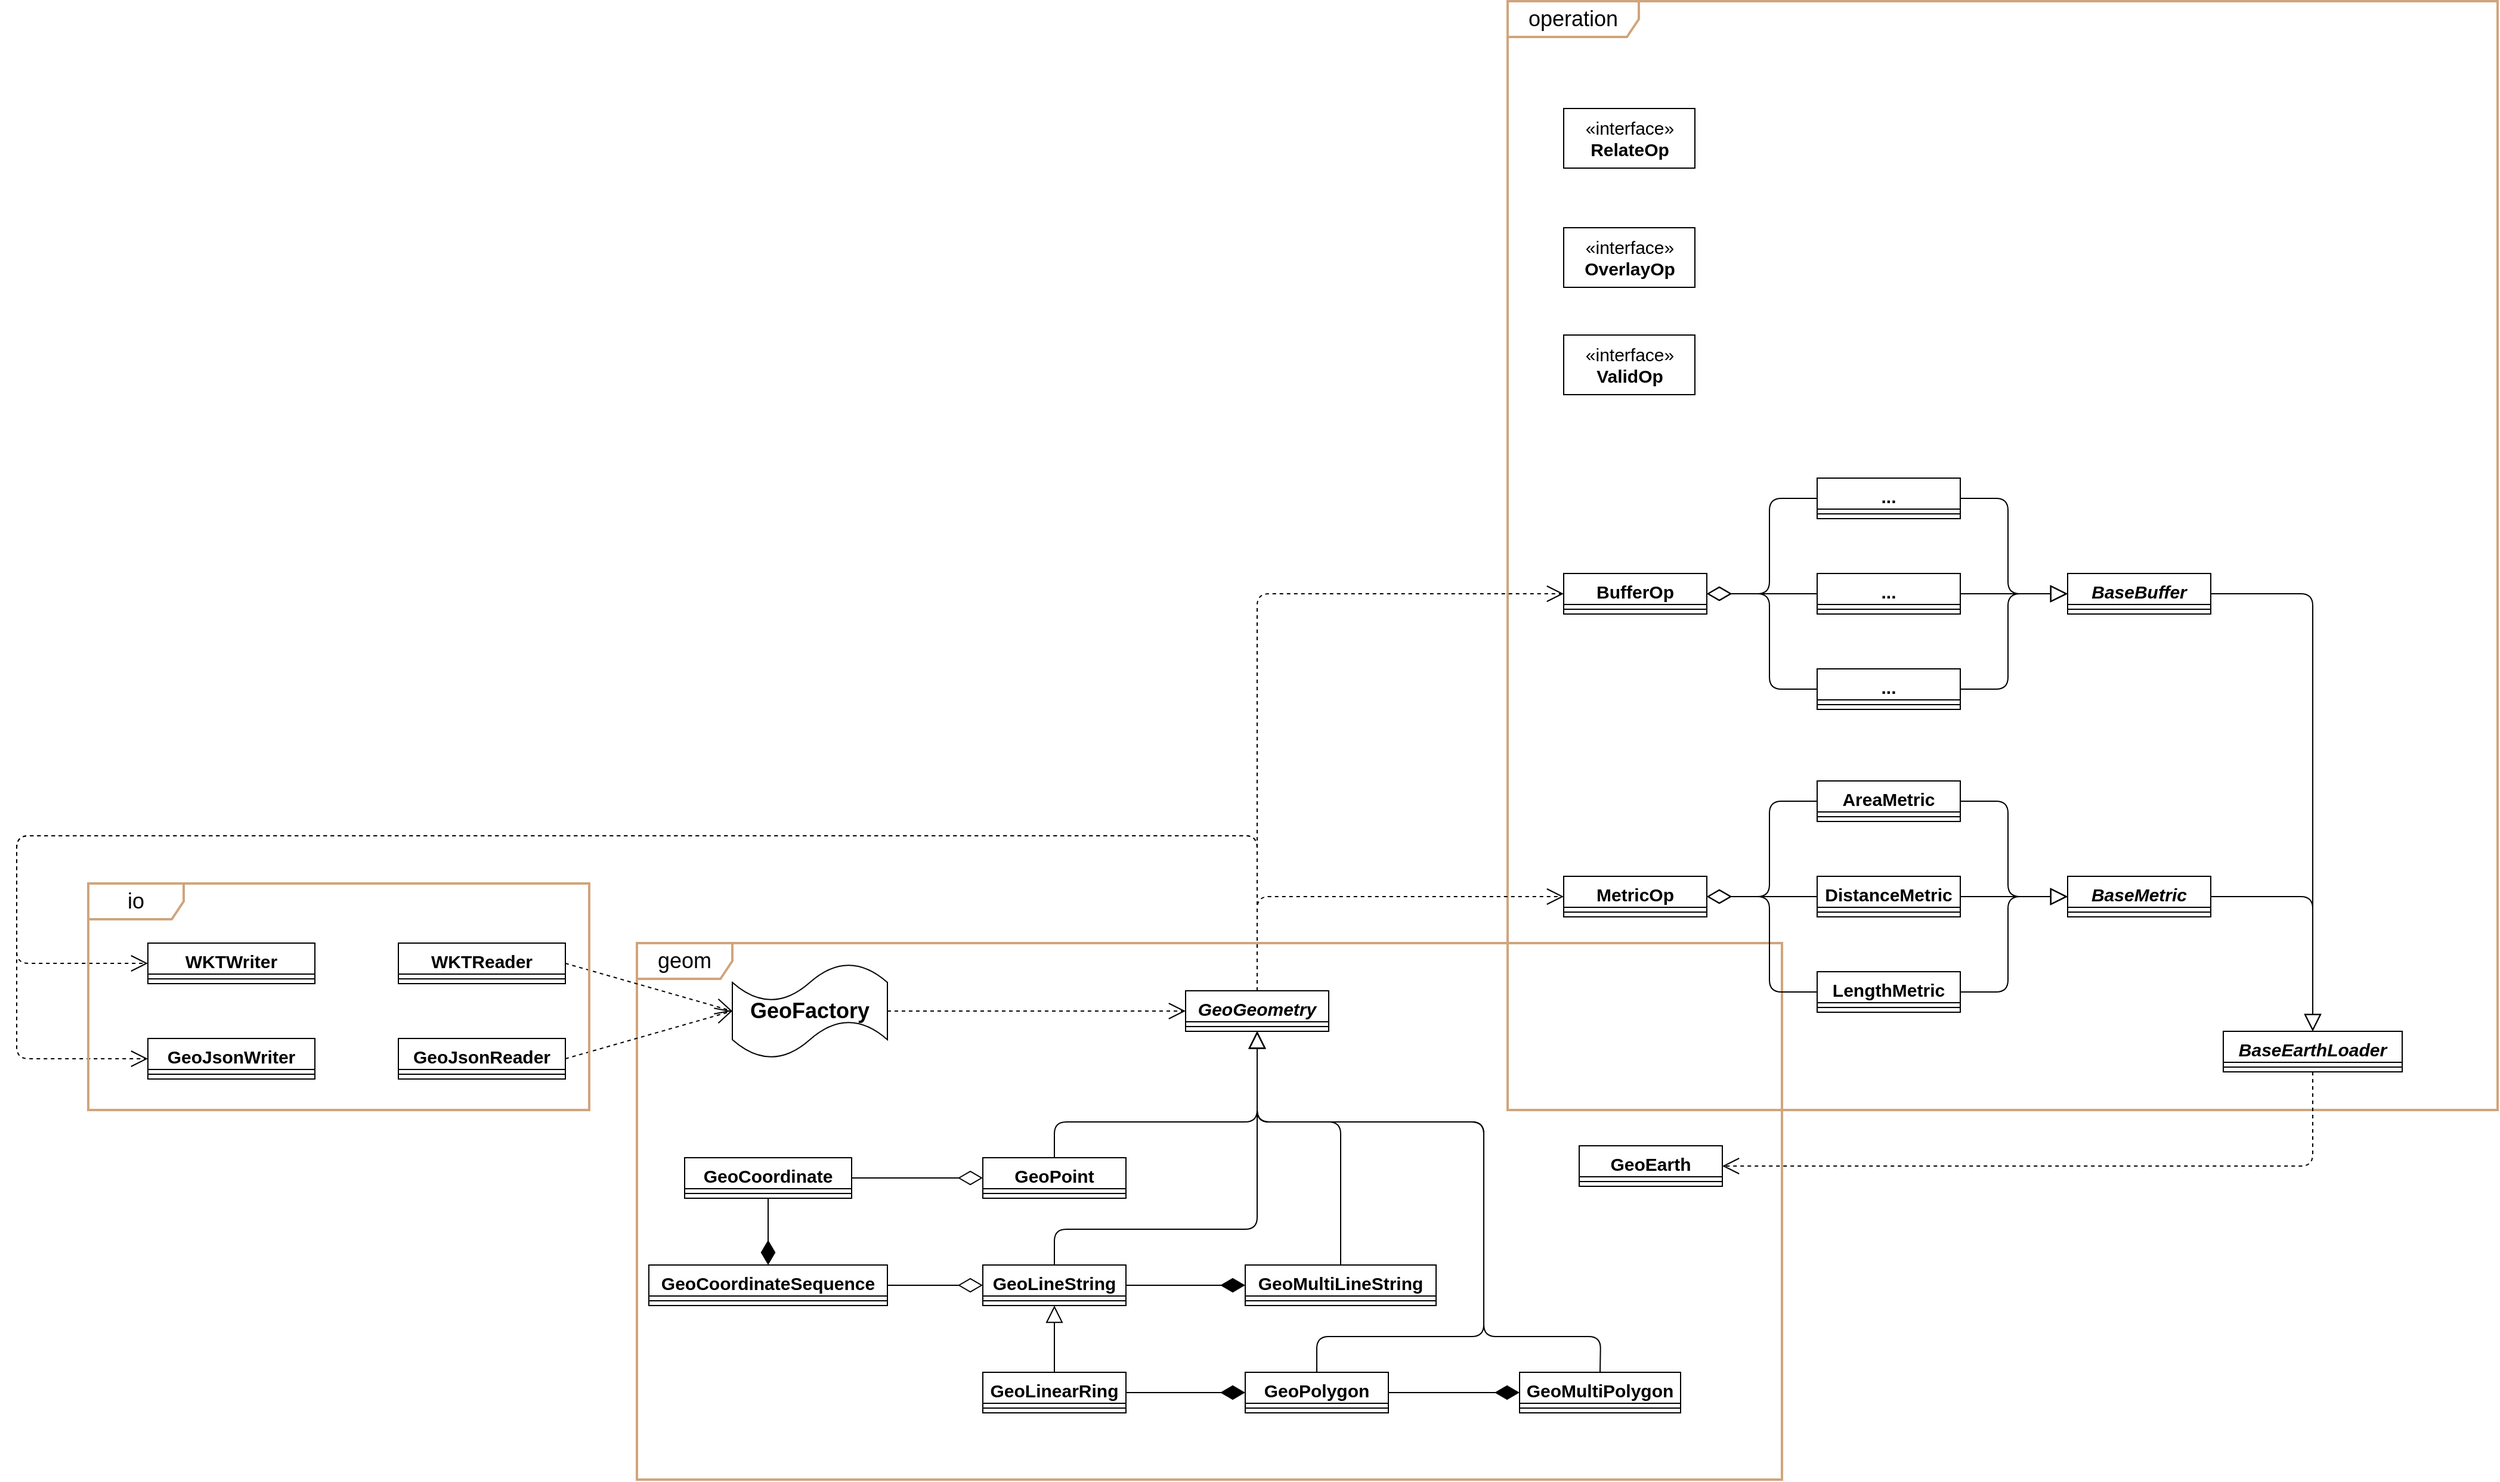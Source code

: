 <mxfile scale="1" border="5">
    <diagram id="F_URVQluiRiYZ4EXp49W" name="Page-1">
        <mxGraphModel dx="419" dy="302" grid="1" gridSize="10" guides="1" tooltips="1" connect="1" arrows="1" fold="1" page="1" pageScale="1" pageWidth="3000" pageHeight="2000" math="0" shadow="0">
            <root>
                <mxCell id="0"/>
                <mxCell id="1" parent="0"/>
                <mxCell id="171" value="geom" style="shape=umlFrame;whiteSpace=wrap;html=1;fontSize=18;width=80;height=30;strokeColor=#CFA57C;strokeWidth=2;" vertex="1" parent="1">
                    <mxGeometry x="960" y="1030" width="960" height="450" as="geometry"/>
                </mxCell>
                <mxCell id="173" value="operation" style="shape=umlFrame;whiteSpace=wrap;html=1;fontSize=18;width=110;height=30;strokeColor=#CFA57C;strokeWidth=2;" vertex="1" parent="1">
                    <mxGeometry x="1690" y="240" width="830" height="930" as="geometry"/>
                </mxCell>
                <mxCell id="30" value="GeoPoint" style="swimlane;fontStyle=1;align=center;verticalAlign=top;childLayout=stackLayout;horizontal=1;startSize=26;horizontalStack=0;resizeParent=1;resizeParentMax=0;resizeLast=0;collapsible=1;marginBottom=0;fontSize=15;" parent="1" vertex="1">
                    <mxGeometry x="1250" y="1210" width="120" height="34" as="geometry"/>
                </mxCell>
                <mxCell id="32" value="" style="line;strokeWidth=1;fillColor=none;align=left;verticalAlign=middle;spacingTop=-1;spacingLeft=3;spacingRight=3;rotatable=0;labelPosition=right;points=[];portConstraint=eastwest;fontSize=15;" parent="30" vertex="1">
                    <mxGeometry y="26" width="120" height="8" as="geometry"/>
                </mxCell>
                <mxCell id="41" value="GeoLineString" style="swimlane;fontStyle=1;align=center;verticalAlign=top;childLayout=stackLayout;horizontal=1;startSize=26;horizontalStack=0;resizeParent=1;resizeParentMax=0;resizeLast=0;collapsible=1;marginBottom=0;fontSize=15;" parent="1" vertex="1">
                    <mxGeometry x="1250" y="1300" width="120" height="34" as="geometry"/>
                </mxCell>
                <mxCell id="42" value="" style="line;strokeWidth=1;fillColor=none;align=left;verticalAlign=middle;spacingTop=-1;spacingLeft=3;spacingRight=3;rotatable=0;labelPosition=right;points=[];portConstraint=eastwest;fontSize=15;" parent="41" vertex="1">
                    <mxGeometry y="26" width="120" height="8" as="geometry"/>
                </mxCell>
                <mxCell id="43" value="GeoLinearRing" style="swimlane;fontStyle=1;align=center;verticalAlign=top;childLayout=stackLayout;horizontal=1;startSize=26;horizontalStack=0;resizeParent=1;resizeParentMax=0;resizeLast=0;collapsible=1;marginBottom=0;fontSize=15;" parent="1" vertex="1">
                    <mxGeometry x="1250" y="1390" width="120" height="34" as="geometry"/>
                </mxCell>
                <mxCell id="44" value="" style="line;strokeWidth=1;fillColor=none;align=left;verticalAlign=middle;spacingTop=-1;spacingLeft=3;spacingRight=3;rotatable=0;labelPosition=right;points=[];portConstraint=eastwest;fontSize=15;" parent="43" vertex="1">
                    <mxGeometry y="26" width="120" height="8" as="geometry"/>
                </mxCell>
                <mxCell id="45" value="GeoPolygon" style="swimlane;fontStyle=1;align=center;verticalAlign=top;childLayout=stackLayout;horizontal=1;startSize=26;horizontalStack=0;resizeParent=1;resizeParentMax=0;resizeLast=0;collapsible=1;marginBottom=0;fontSize=15;" parent="1" vertex="1">
                    <mxGeometry x="1470" y="1390" width="120" height="34" as="geometry"/>
                </mxCell>
                <mxCell id="46" value="" style="line;strokeWidth=1;fillColor=none;align=left;verticalAlign=middle;spacingTop=-1;spacingLeft=3;spacingRight=3;rotatable=0;labelPosition=right;points=[];portConstraint=eastwest;fontSize=15;" parent="45" vertex="1">
                    <mxGeometry y="26" width="120" height="8" as="geometry"/>
                </mxCell>
                <mxCell id="47" value="GeoMultiLineString" style="swimlane;fontStyle=1;align=center;verticalAlign=top;childLayout=stackLayout;horizontal=1;startSize=26;horizontalStack=0;resizeParent=1;resizeParentMax=0;resizeLast=0;collapsible=1;marginBottom=0;fontSize=15;" parent="1" vertex="1">
                    <mxGeometry x="1470" y="1300" width="160" height="34" as="geometry">
                        <mxRectangle x="460" y="340" width="140" height="26" as="alternateBounds"/>
                    </mxGeometry>
                </mxCell>
                <mxCell id="48" value="" style="line;strokeWidth=1;fillColor=none;align=left;verticalAlign=middle;spacingTop=-1;spacingLeft=3;spacingRight=3;rotatable=0;labelPosition=right;points=[];portConstraint=eastwest;fontSize=15;" parent="47" vertex="1">
                    <mxGeometry y="26" width="160" height="8" as="geometry"/>
                </mxCell>
                <mxCell id="49" value="GeoMultiPolygon" style="swimlane;fontStyle=1;align=center;verticalAlign=top;childLayout=stackLayout;horizontal=1;startSize=26;horizontalStack=0;resizeParent=1;resizeParentMax=0;resizeLast=0;collapsible=1;marginBottom=0;fontSize=15;" parent="1" vertex="1">
                    <mxGeometry x="1700" y="1390" width="135" height="34" as="geometry"/>
                </mxCell>
                <mxCell id="50" value="" style="line;strokeWidth=1;fillColor=none;align=left;verticalAlign=middle;spacingTop=-1;spacingLeft=3;spacingRight=3;rotatable=0;labelPosition=right;points=[];portConstraint=eastwest;fontSize=15;" parent="49" vertex="1">
                    <mxGeometry y="26" width="135" height="8" as="geometry"/>
                </mxCell>
                <mxCell id="56" value="" style="endArrow=block;endSize=12;endFill=0;html=1;entryX=0.5;entryY=1;entryDx=0;entryDy=0;exitX=0.5;exitY=0;exitDx=0;exitDy=0;fontSize=15;" parent="1" source="43" target="41" edge="1">
                    <mxGeometry width="160" relative="1" as="geometry">
                        <mxPoint x="1420" y="1470" as="sourcePoint"/>
                        <mxPoint x="1580" y="1470" as="targetPoint"/>
                    </mxGeometry>
                </mxCell>
                <mxCell id="73" value="BaseMetric" style="swimlane;fontStyle=3;align=center;verticalAlign=top;childLayout=stackLayout;horizontal=1;startSize=26;horizontalStack=0;resizeParent=1;resizeParentMax=0;resizeLast=0;collapsible=1;marginBottom=0;fontSize=15;" parent="1" vertex="1">
                    <mxGeometry x="2159.5" y="974" width="120" height="34" as="geometry"/>
                </mxCell>
                <mxCell id="74" value="" style="line;strokeWidth=1;fillColor=none;align=left;verticalAlign=middle;spacingTop=-1;spacingLeft=3;spacingRight=3;rotatable=0;labelPosition=right;points=[];portConstraint=eastwest;fontSize=15;" parent="73" vertex="1">
                    <mxGeometry y="26" width="120" height="8" as="geometry"/>
                </mxCell>
                <mxCell id="77" value="«interface»&lt;br style=&quot;font-size: 15px;&quot;&gt;&lt;b style=&quot;font-size: 15px;&quot;&gt;RelateOp&lt;/b&gt;" style="html=1;fontSize=15;" parent="1" vertex="1">
                    <mxGeometry x="1737" y="330" width="110" height="50" as="geometry"/>
                </mxCell>
                <mxCell id="78" value="«interface»&lt;br style=&quot;font-size: 15px;&quot;&gt;&lt;b style=&quot;font-size: 15px;&quot;&gt;OverlayOp&lt;/b&gt;" style="html=1;fontSize=15;" parent="1" vertex="1">
                    <mxGeometry x="1737" y="430" width="110" height="50" as="geometry"/>
                </mxCell>
                <mxCell id="79" value="«interface»&lt;br style=&quot;font-size: 15px;&quot;&gt;&lt;b style=&quot;font-size: 15px;&quot;&gt;ValidOp&lt;/b&gt;" style="html=1;fontSize=15;" parent="1" vertex="1">
                    <mxGeometry x="1737" y="520" width="110" height="50" as="geometry"/>
                </mxCell>
                <mxCell id="80" value="AreaMetric" style="swimlane;fontStyle=1;align=center;verticalAlign=top;childLayout=stackLayout;horizontal=1;startSize=26;horizontalStack=0;resizeParent=1;resizeParentMax=0;resizeLast=0;collapsible=1;marginBottom=0;fontSize=15;" parent="1" vertex="1">
                    <mxGeometry x="1949.5" y="894" width="120" height="34" as="geometry"/>
                </mxCell>
                <mxCell id="81" value="" style="line;strokeWidth=1;fillColor=none;align=left;verticalAlign=middle;spacingTop=-1;spacingLeft=3;spacingRight=3;rotatable=0;labelPosition=right;points=[];portConstraint=eastwest;fontSize=15;" parent="80" vertex="1">
                    <mxGeometry y="26" width="120" height="8" as="geometry"/>
                </mxCell>
                <mxCell id="82" value="LengthMetric" style="swimlane;fontStyle=1;align=center;verticalAlign=top;childLayout=stackLayout;horizontal=1;startSize=26;horizontalStack=0;resizeParent=1;resizeParentMax=0;resizeLast=0;collapsible=1;marginBottom=0;fontSize=15;" parent="1" vertex="1">
                    <mxGeometry x="1949.5" y="1054" width="120" height="34" as="geometry"/>
                </mxCell>
                <mxCell id="83" value="" style="line;strokeWidth=1;fillColor=none;align=left;verticalAlign=middle;spacingTop=-1;spacingLeft=3;spacingRight=3;rotatable=0;labelPosition=right;points=[];portConstraint=eastwest;fontSize=15;" parent="82" vertex="1">
                    <mxGeometry y="26" width="120" height="8" as="geometry"/>
                </mxCell>
                <mxCell id="84" value="DistanceMetric" style="swimlane;fontStyle=1;align=center;verticalAlign=top;childLayout=stackLayout;horizontal=1;startSize=26;horizontalStack=0;resizeParent=1;resizeParentMax=0;resizeLast=0;collapsible=1;marginBottom=0;fontSize=15;" parent="1" vertex="1">
                    <mxGeometry x="1949.5" y="974" width="120" height="34" as="geometry"/>
                </mxCell>
                <mxCell id="85" value="" style="line;strokeWidth=1;fillColor=none;align=left;verticalAlign=middle;spacingTop=-1;spacingLeft=3;spacingRight=3;rotatable=0;labelPosition=right;points=[];portConstraint=eastwest;fontSize=15;" parent="84" vertex="1">
                    <mxGeometry y="26" width="120" height="8" as="geometry"/>
                </mxCell>
                <mxCell id="87" value="" style="endArrow=block;endSize=12;endFill=0;html=1;entryX=0;entryY=0.5;entryDx=0;entryDy=0;exitX=1;exitY=0.5;exitDx=0;exitDy=0;fontSize=15;" parent="1" source="84" target="73" edge="1">
                    <mxGeometry width="160" relative="1" as="geometry">
                        <mxPoint x="1899.5" y="824" as="sourcePoint"/>
                        <mxPoint x="1899.5" y="804" as="targetPoint"/>
                    </mxGeometry>
                </mxCell>
                <mxCell id="88" value="" style="endArrow=block;endSize=12;endFill=0;html=1;entryX=0;entryY=0.5;entryDx=0;entryDy=0;fontSize=15;exitX=1;exitY=0.5;exitDx=0;exitDy=0;" parent="1" source="80" target="73" edge="1">
                    <mxGeometry width="160" relative="1" as="geometry">
                        <mxPoint x="1719.5" y="834" as="sourcePoint"/>
                        <mxPoint x="1909.5" y="808" as="targetPoint"/>
                        <Array as="points">
                            <mxPoint x="2109.5" y="911"/>
                            <mxPoint x="2109.5" y="991"/>
                        </Array>
                    </mxGeometry>
                </mxCell>
                <mxCell id="89" value="" style="endArrow=block;endSize=12;endFill=0;html=1;entryX=0;entryY=0.5;entryDx=0;entryDy=0;exitX=1;exitY=0.5;exitDx=0;exitDy=0;fontSize=15;" parent="1" source="82" target="73" edge="1">
                    <mxGeometry width="160" relative="1" as="geometry">
                        <mxPoint x="1919.5" y="870" as="sourcePoint"/>
                        <mxPoint x="1919.5" y="818" as="targetPoint"/>
                        <Array as="points">
                            <mxPoint x="2109.5" y="1071"/>
                            <mxPoint x="2109.5" y="991"/>
                        </Array>
                    </mxGeometry>
                </mxCell>
                <mxCell id="95" value="GeoGeometry&#10;" style="swimlane;fontStyle=3;align=center;verticalAlign=top;childLayout=stackLayout;horizontal=1;startSize=26;horizontalStack=0;resizeParent=1;resizeParentMax=0;resizeLast=0;collapsible=1;marginBottom=0;fontSize=15;" vertex="1" parent="1">
                    <mxGeometry x="1420" y="1070" width="120" height="34" as="geometry"/>
                </mxCell>
                <mxCell id="96" value="" style="line;strokeWidth=1;fillColor=none;align=left;verticalAlign=middle;spacingTop=-1;spacingLeft=3;spacingRight=3;rotatable=0;labelPosition=right;points=[];portConstraint=eastwest;fontSize=15;" vertex="1" parent="95">
                    <mxGeometry y="26" width="120" height="8" as="geometry"/>
                </mxCell>
                <mxCell id="97" value="" style="endArrow=block;endSize=12;endFill=0;html=1;entryX=0.5;entryY=1;entryDx=0;entryDy=0;exitX=0.5;exitY=0;exitDx=0;exitDy=0;fontSize=15;" edge="1" parent="1" source="30" target="95">
                    <mxGeometry width="160" relative="1" as="geometry">
                        <mxPoint x="1320" y="1390" as="sourcePoint"/>
                        <mxPoint x="1320" y="1334" as="targetPoint"/>
                        <Array as="points">
                            <mxPoint x="1310" y="1180"/>
                            <mxPoint x="1480" y="1180"/>
                        </Array>
                    </mxGeometry>
                </mxCell>
                <mxCell id="98" value="" style="endArrow=diamondThin;endFill=1;endSize=18;html=1;exitX=1;exitY=0.5;exitDx=0;exitDy=0;entryX=0;entryY=0.5;entryDx=0;entryDy=0;fontSize=13;spacing=2;strokeWidth=1;" edge="1" parent="1" source="41" target="47">
                    <mxGeometry width="160" relative="1" as="geometry">
                        <mxPoint x="1320" y="1310" as="sourcePoint"/>
                        <mxPoint x="1320" y="1254" as="targetPoint"/>
                    </mxGeometry>
                </mxCell>
                <mxCell id="99" value="" style="endArrow=diamondThin;endFill=1;endSize=18;html=1;exitX=1;exitY=0.5;exitDx=0;exitDy=0;entryX=0;entryY=0.5;entryDx=0;entryDy=0;fontSize=13;spacing=2;strokeWidth=1;" edge="1" parent="1" source="43" target="45">
                    <mxGeometry width="160" relative="1" as="geometry">
                        <mxPoint x="1380" y="1327" as="sourcePoint"/>
                        <mxPoint x="1480" y="1327" as="targetPoint"/>
                    </mxGeometry>
                </mxCell>
                <mxCell id="100" value="" style="endArrow=diamondThin;endFill=1;endSize=18;html=1;exitX=1;exitY=0.5;exitDx=0;exitDy=0;entryX=0;entryY=0.5;entryDx=0;entryDy=0;fontSize=13;spacing=2;strokeWidth=1;" edge="1" parent="1" source="45" target="49">
                    <mxGeometry width="160" relative="1" as="geometry">
                        <mxPoint x="1380" y="1417" as="sourcePoint"/>
                        <mxPoint x="1500" y="1417" as="targetPoint"/>
                    </mxGeometry>
                </mxCell>
                <mxCell id="103" value="" style="endArrow=block;endSize=12;endFill=0;html=1;exitX=0.5;exitY=0;exitDx=0;exitDy=0;fontSize=15;entryX=0.5;entryY=1;entryDx=0;entryDy=0;" edge="1" parent="1" source="41" target="95">
                    <mxGeometry width="160" relative="1" as="geometry">
                        <mxPoint x="1320" y="1400" as="sourcePoint"/>
                        <mxPoint x="1430" y="1150" as="targetPoint"/>
                        <Array as="points">
                            <mxPoint x="1310" y="1270"/>
                            <mxPoint x="1480" y="1270"/>
                        </Array>
                    </mxGeometry>
                </mxCell>
                <mxCell id="104" value="" style="endArrow=block;endSize=12;endFill=0;html=1;exitX=0.5;exitY=0;exitDx=0;exitDy=0;fontSize=15;entryX=0.5;entryY=1;entryDx=0;entryDy=0;" edge="1" parent="1" source="47" target="95">
                    <mxGeometry width="160" relative="1" as="geometry">
                        <mxPoint x="1320" y="1220" as="sourcePoint"/>
                        <mxPoint x="1430" y="1150" as="targetPoint"/>
                        <Array as="points">
                            <mxPoint x="1550" y="1180"/>
                            <mxPoint x="1480" y="1180"/>
                        </Array>
                    </mxGeometry>
                </mxCell>
                <mxCell id="105" value="" style="endArrow=block;endSize=12;endFill=0;html=1;exitX=0.5;exitY=0;exitDx=0;exitDy=0;fontSize=15;entryX=0.5;entryY=1;entryDx=0;entryDy=0;" edge="1" parent="1" source="49" target="95">
                    <mxGeometry width="160" relative="1" as="geometry">
                        <mxPoint x="1560" y="1310" as="sourcePoint"/>
                        <mxPoint x="1430" y="1150" as="targetPoint"/>
                        <Array as="points">
                            <mxPoint x="1768" y="1360"/>
                            <mxPoint x="1670" y="1360"/>
                            <mxPoint x="1670" y="1180"/>
                            <mxPoint x="1480" y="1180"/>
                        </Array>
                    </mxGeometry>
                </mxCell>
                <mxCell id="106" value="" style="endArrow=block;endSize=12;endFill=0;html=1;fontSize=15;exitX=0.5;exitY=0;exitDx=0;exitDy=0;entryX=0.5;entryY=1;entryDx=0;entryDy=0;" edge="1" parent="1" source="45" target="95">
                    <mxGeometry width="160" relative="1" as="geometry">
                        <mxPoint x="1550" y="1380" as="sourcePoint"/>
                        <mxPoint x="1480" y="1144" as="targetPoint"/>
                        <Array as="points">
                            <mxPoint x="1530" y="1360"/>
                            <mxPoint x="1670" y="1360"/>
                            <mxPoint x="1670" y="1180"/>
                            <mxPoint x="1480" y="1180"/>
                        </Array>
                    </mxGeometry>
                </mxCell>
                <mxCell id="107" value="GeoCoordinate" style="swimlane;fontStyle=1;align=center;verticalAlign=top;childLayout=stackLayout;horizontal=1;startSize=26;horizontalStack=0;resizeParent=1;resizeParentMax=0;resizeLast=0;collapsible=1;marginBottom=0;fontSize=15;" vertex="1" parent="1">
                    <mxGeometry x="1000" y="1210" width="140" height="34" as="geometry"/>
                </mxCell>
                <mxCell id="108" value="" style="line;strokeWidth=1;fillColor=none;align=left;verticalAlign=middle;spacingTop=-1;spacingLeft=3;spacingRight=3;rotatable=0;labelPosition=right;points=[];portConstraint=eastwest;fontSize=15;" vertex="1" parent="107">
                    <mxGeometry y="26" width="140" height="8" as="geometry"/>
                </mxCell>
                <mxCell id="109" value="GeoCoordinateSequence" style="swimlane;fontStyle=1;align=center;verticalAlign=top;childLayout=stackLayout;horizontal=1;startSize=26;horizontalStack=0;resizeParent=1;resizeParentMax=0;resizeLast=0;collapsible=1;marginBottom=0;fontSize=15;" vertex="1" parent="1">
                    <mxGeometry x="970" y="1300" width="200" height="34" as="geometry"/>
                </mxCell>
                <mxCell id="110" value="" style="line;strokeWidth=1;fillColor=none;align=left;verticalAlign=middle;spacingTop=-1;spacingLeft=3;spacingRight=3;rotatable=0;labelPosition=right;points=[];portConstraint=eastwest;fontSize=15;" vertex="1" parent="109">
                    <mxGeometry y="26" width="200" height="8" as="geometry"/>
                </mxCell>
                <mxCell id="111" value="" style="endArrow=diamondThin;endFill=0;endSize=18;html=1;fontSize=13;strokeWidth=1;entryX=0;entryY=0.5;entryDx=0;entryDy=0;exitX=1;exitY=0.5;exitDx=0;exitDy=0;" edge="1" parent="1" source="109" target="41">
                    <mxGeometry width="160" relative="1" as="geometry">
                        <mxPoint x="1050" y="1400" as="sourcePoint"/>
                        <mxPoint x="1210" y="1400" as="targetPoint"/>
                    </mxGeometry>
                </mxCell>
                <mxCell id="112" value="" style="endArrow=diamondThin;endFill=1;endSize=18;html=1;fontSize=13;strokeWidth=1;exitX=0.5;exitY=1;exitDx=0;exitDy=0;entryX=0.5;entryY=0;entryDx=0;entryDy=0;" edge="1" parent="1" source="107" target="109">
                    <mxGeometry width="160" relative="1" as="geometry">
                        <mxPoint x="1130" y="1330" as="sourcePoint"/>
                        <mxPoint x="1290" y="1330" as="targetPoint"/>
                    </mxGeometry>
                </mxCell>
                <mxCell id="113" value="" style="endArrow=diamondThin;endFill=0;endSize=18;html=1;fontSize=13;strokeWidth=1;entryX=0;entryY=0.5;entryDx=0;entryDy=0;exitX=1;exitY=0.5;exitDx=0;exitDy=0;" edge="1" parent="1" source="107" target="30">
                    <mxGeometry width="160" relative="1" as="geometry">
                        <mxPoint x="1180" y="1327" as="sourcePoint"/>
                        <mxPoint x="1260" y="1327" as="targetPoint"/>
                    </mxGeometry>
                </mxCell>
                <mxCell id="114" value="GeoJsonWriter" style="swimlane;fontStyle=1;align=center;verticalAlign=top;childLayout=stackLayout;horizontal=1;startSize=26;horizontalStack=0;resizeParent=1;resizeParentMax=0;resizeLast=0;collapsible=1;marginBottom=0;fontSize=15;" vertex="1" parent="1">
                    <mxGeometry x="550" y="1110" width="140" height="34" as="geometry"/>
                </mxCell>
                <mxCell id="115" value="" style="line;strokeWidth=1;fillColor=none;align=left;verticalAlign=middle;spacingTop=-1;spacingLeft=3;spacingRight=3;rotatable=0;labelPosition=right;points=[];portConstraint=eastwest;fontSize=15;" vertex="1" parent="114">
                    <mxGeometry y="26" width="140" height="8" as="geometry"/>
                </mxCell>
                <mxCell id="116" value="GeoJsonReader" style="swimlane;fontStyle=1;align=center;verticalAlign=top;childLayout=stackLayout;horizontal=1;startSize=26;horizontalStack=0;resizeParent=1;resizeParentMax=0;resizeLast=0;collapsible=1;marginBottom=0;fontSize=15;" vertex="1" parent="1">
                    <mxGeometry x="760" y="1110" width="140" height="34" as="geometry"/>
                </mxCell>
                <mxCell id="117" value="" style="line;strokeWidth=1;fillColor=none;align=left;verticalAlign=middle;spacingTop=-1;spacingLeft=3;spacingRight=3;rotatable=0;labelPosition=right;points=[];portConstraint=eastwest;fontSize=15;" vertex="1" parent="116">
                    <mxGeometry y="26" width="140" height="8" as="geometry"/>
                </mxCell>
                <mxCell id="118" value="WKTReader" style="swimlane;fontStyle=1;align=center;verticalAlign=top;childLayout=stackLayout;horizontal=1;startSize=26;horizontalStack=0;resizeParent=1;resizeParentMax=0;resizeLast=0;collapsible=1;marginBottom=0;fontSize=15;" vertex="1" parent="1">
                    <mxGeometry x="760" y="1030" width="140" height="34" as="geometry"/>
                </mxCell>
                <mxCell id="119" value="" style="line;strokeWidth=1;fillColor=none;align=left;verticalAlign=middle;spacingTop=-1;spacingLeft=3;spacingRight=3;rotatable=0;labelPosition=right;points=[];portConstraint=eastwest;fontSize=15;" vertex="1" parent="118">
                    <mxGeometry y="26" width="140" height="8" as="geometry"/>
                </mxCell>
                <mxCell id="120" value="WKTWriter" style="swimlane;fontStyle=1;align=center;verticalAlign=top;childLayout=stackLayout;horizontal=1;startSize=26;horizontalStack=0;resizeParent=1;resizeParentMax=0;resizeLast=0;collapsible=1;marginBottom=0;fontSize=15;" vertex="1" parent="1">
                    <mxGeometry x="550" y="1030" width="140" height="34" as="geometry"/>
                </mxCell>
                <mxCell id="121" value="" style="line;strokeWidth=1;fillColor=none;align=left;verticalAlign=middle;spacingTop=-1;spacingLeft=3;spacingRight=3;rotatable=0;labelPosition=right;points=[];portConstraint=eastwest;fontSize=15;" vertex="1" parent="120">
                    <mxGeometry y="26" width="140" height="8" as="geometry"/>
                </mxCell>
                <mxCell id="122" value="MetricOp" style="swimlane;fontStyle=1;align=center;verticalAlign=top;childLayout=stackLayout;horizontal=1;startSize=26;horizontalStack=0;resizeParent=1;resizeParentMax=0;resizeLast=0;collapsible=1;marginBottom=0;fontSize=15;" vertex="1" parent="1">
                    <mxGeometry x="1737" y="974" width="120" height="34" as="geometry"/>
                </mxCell>
                <mxCell id="123" value="" style="line;strokeWidth=1;fillColor=none;align=left;verticalAlign=middle;spacingTop=-1;spacingLeft=3;spacingRight=3;rotatable=0;labelPosition=right;points=[];portConstraint=eastwest;fontSize=15;" vertex="1" parent="122">
                    <mxGeometry y="26" width="120" height="8" as="geometry"/>
                </mxCell>
                <mxCell id="125" value="" style="endArrow=diamondThin;endFill=0;endSize=18;html=1;fontSize=13;strokeWidth=1;exitX=0;exitY=0.5;exitDx=0;exitDy=0;entryX=1;entryY=0.5;entryDx=0;entryDy=0;" edge="1" parent="1" source="84" target="122">
                    <mxGeometry width="160" relative="1" as="geometry">
                        <mxPoint x="1809.5" y="964" as="sourcePoint"/>
                        <mxPoint x="1969.5" y="964" as="targetPoint"/>
                    </mxGeometry>
                </mxCell>
                <mxCell id="126" value="" style="endArrow=diamondThin;endFill=0;endSize=18;html=1;fontSize=13;strokeWidth=1;exitX=0;exitY=0.5;exitDx=0;exitDy=0;entryX=1;entryY=0.5;entryDx=0;entryDy=0;" edge="1" parent="1" source="82" target="122">
                    <mxGeometry width="160" relative="1" as="geometry">
                        <mxPoint x="1909.5" y="894" as="sourcePoint"/>
                        <mxPoint x="1909.5" y="962.0" as="targetPoint"/>
                        <Array as="points">
                            <mxPoint x="1909.5" y="1071"/>
                            <mxPoint x="1909.5" y="991"/>
                        </Array>
                    </mxGeometry>
                </mxCell>
                <mxCell id="127" value="" style="endArrow=diamondThin;endFill=0;endSize=18;html=1;fontSize=13;strokeWidth=1;entryX=1;entryY=0.5;entryDx=0;entryDy=0;exitX=0;exitY=0.5;exitDx=0;exitDy=0;" edge="1" parent="1" source="80" target="122">
                    <mxGeometry width="160" relative="1" as="geometry">
                        <mxPoint x="1749.5" y="924" as="sourcePoint"/>
                        <mxPoint x="1919.5" y="972.0" as="targetPoint"/>
                        <Array as="points">
                            <mxPoint x="1909.5" y="911"/>
                            <mxPoint x="1909.5" y="991"/>
                        </Array>
                    </mxGeometry>
                </mxCell>
                <mxCell id="132" value="&lt;b&gt;GeoFactory&lt;/b&gt;" style="shape=tape;whiteSpace=wrap;html=1;fontSize=18;" vertex="1" parent="1">
                    <mxGeometry x="1040" y="1047" width="130" height="80" as="geometry"/>
                </mxCell>
                <mxCell id="133" value="" style="endArrow=open;endSize=12;dashed=1;html=1;fontSize=18;strokeWidth=1;exitX=1;exitY=0.5;exitDx=0;exitDy=0;exitPerimeter=0;entryX=0;entryY=0.5;entryDx=0;entryDy=0;" edge="1" parent="1" source="132" target="95">
                    <mxGeometry width="160" relative="1" as="geometry">
                        <mxPoint x="1330" y="1010" as="sourcePoint"/>
                        <mxPoint x="1490" y="1010" as="targetPoint"/>
                    </mxGeometry>
                </mxCell>
                <mxCell id="135" value="" style="endArrow=open;endSize=12;dashed=1;html=1;fontSize=18;strokeWidth=1;exitX=1;exitY=0.5;exitDx=0;exitDy=0;entryX=0;entryY=0.5;entryDx=0;entryDy=0;entryPerimeter=0;" edge="1" parent="1" source="118" target="132">
                    <mxGeometry width="160" relative="1" as="geometry">
                        <mxPoint x="1150" y="1097" as="sourcePoint"/>
                        <mxPoint x="1280" y="1097" as="targetPoint"/>
                    </mxGeometry>
                </mxCell>
                <mxCell id="136" value="" style="endArrow=open;endSize=12;dashed=1;html=1;fontSize=18;strokeWidth=1;exitX=1;exitY=0.5;exitDx=0;exitDy=0;entryX=0;entryY=0.5;entryDx=0;entryDy=0;entryPerimeter=0;" edge="1" parent="1" source="116" target="132">
                    <mxGeometry width="160" relative="1" as="geometry">
                        <mxPoint x="1160" y="1107" as="sourcePoint"/>
                        <mxPoint x="1290" y="1107" as="targetPoint"/>
                    </mxGeometry>
                </mxCell>
                <mxCell id="137" value="GeoEarth" style="swimlane;fontStyle=1;align=center;verticalAlign=top;childLayout=stackLayout;horizontal=1;startSize=26;horizontalStack=0;resizeParent=1;resizeParentMax=0;resizeLast=0;collapsible=1;marginBottom=0;fontSize=15;" vertex="1" parent="1">
                    <mxGeometry x="1750" y="1200" width="120" height="34" as="geometry"/>
                </mxCell>
                <mxCell id="138" value="" style="line;strokeWidth=1;fillColor=none;align=left;verticalAlign=middle;spacingTop=-1;spacingLeft=3;spacingRight=3;rotatable=0;labelPosition=right;points=[];portConstraint=eastwest;fontSize=15;" vertex="1" parent="137">
                    <mxGeometry y="26" width="120" height="8" as="geometry"/>
                </mxCell>
                <mxCell id="139" value="BaseEarthLoader" style="swimlane;fontStyle=3;align=center;verticalAlign=top;childLayout=stackLayout;horizontal=1;startSize=26;horizontalStack=0;resizeParent=1;resizeParentMax=0;resizeLast=0;collapsible=1;marginBottom=0;fontSize=15;" vertex="1" parent="1">
                    <mxGeometry x="2290" y="1104" width="150" height="34" as="geometry"/>
                </mxCell>
                <mxCell id="140" value="" style="line;strokeWidth=1;fillColor=none;align=left;verticalAlign=middle;spacingTop=-1;spacingLeft=3;spacingRight=3;rotatable=0;labelPosition=right;points=[];portConstraint=eastwest;fontSize=15;" vertex="1" parent="139">
                    <mxGeometry y="26" width="150" height="8" as="geometry"/>
                </mxCell>
                <mxCell id="141" value="" style="endArrow=open;endSize=12;dashed=1;html=1;fontSize=18;strokeWidth=1;entryX=1;entryY=0.5;entryDx=0;entryDy=0;exitX=0.5;exitY=1;exitDx=0;exitDy=0;" edge="1" parent="1" source="139" target="137">
                    <mxGeometry width="160" relative="1" as="geometry">
                        <mxPoint x="1840" y="1250" as="sourcePoint"/>
                        <mxPoint x="2000" y="1250" as="targetPoint"/>
                        <Array as="points">
                            <mxPoint x="2365" y="1217"/>
                        </Array>
                    </mxGeometry>
                </mxCell>
                <mxCell id="142" value="" style="endArrow=block;endSize=12;endFill=0;html=1;entryX=0.5;entryY=0;entryDx=0;entryDy=0;exitX=1;exitY=0.5;exitDx=0;exitDy=0;fontSize=15;" edge="1" parent="1" source="73" target="139">
                    <mxGeometry width="160" relative="1" as="geometry">
                        <mxPoint x="2200" y="1030" as="sourcePoint"/>
                        <mxPoint x="2290" y="1030" as="targetPoint"/>
                        <Array as="points">
                            <mxPoint x="2365" y="991"/>
                        </Array>
                    </mxGeometry>
                </mxCell>
                <mxCell id="143" value="" style="endArrow=open;endSize=12;dashed=1;html=1;fontSize=18;strokeWidth=1;exitX=0.5;exitY=0;exitDx=0;exitDy=0;entryX=0;entryY=0.5;entryDx=0;entryDy=0;" edge="1" parent="1" source="95" target="120">
                    <mxGeometry width="160" relative="1" as="geometry">
                        <mxPoint x="1270" y="740" as="sourcePoint"/>
                        <mxPoint x="210" y="810" as="targetPoint"/>
                        <Array as="points">
                            <mxPoint x="1480" y="940"/>
                            <mxPoint x="440" y="940"/>
                            <mxPoint x="440" y="1047"/>
                        </Array>
                    </mxGeometry>
                </mxCell>
                <mxCell id="144" value="" style="endArrow=open;endSize=12;dashed=1;html=1;fontSize=18;strokeWidth=1;exitX=0.5;exitY=0;exitDx=0;exitDy=0;entryX=0;entryY=0.5;entryDx=0;entryDy=0;" edge="1" parent="1" source="95" target="114">
                    <mxGeometry width="160" relative="1" as="geometry">
                        <mxPoint x="1480.0" y="1070" as="sourcePoint"/>
                        <mxPoint x="560" y="1047" as="targetPoint"/>
                        <Array as="points">
                            <mxPoint x="1480" y="940"/>
                            <mxPoint x="440" y="940"/>
                            <mxPoint x="440" y="1127"/>
                        </Array>
                    </mxGeometry>
                </mxCell>
                <mxCell id="145" value="" style="endArrow=open;endSize=12;dashed=1;html=1;fontSize=18;strokeWidth=1;exitX=0.5;exitY=0;exitDx=0;exitDy=0;entryX=0;entryY=0.5;entryDx=0;entryDy=0;" edge="1" parent="1" source="95" target="122">
                    <mxGeometry width="160" relative="1" as="geometry">
                        <mxPoint x="1180" y="1097" as="sourcePoint"/>
                        <mxPoint x="1530" y="840" as="targetPoint"/>
                        <Array as="points">
                            <mxPoint x="1480" y="991"/>
                        </Array>
                    </mxGeometry>
                </mxCell>
                <mxCell id="150" value="BaseBuffer" style="swimlane;fontStyle=3;align=center;verticalAlign=top;childLayout=stackLayout;horizontal=1;startSize=26;horizontalStack=0;resizeParent=1;resizeParentMax=0;resizeLast=0;collapsible=1;marginBottom=0;fontSize=15;" vertex="1" parent="1">
                    <mxGeometry x="2159.5" y="720" width="120" height="34" as="geometry"/>
                </mxCell>
                <mxCell id="151" value="" style="line;strokeWidth=1;fillColor=none;align=left;verticalAlign=middle;spacingTop=-1;spacingLeft=3;spacingRight=3;rotatable=0;labelPosition=right;points=[];portConstraint=eastwest;fontSize=15;" vertex="1" parent="150">
                    <mxGeometry y="26" width="120" height="8" as="geometry"/>
                </mxCell>
                <mxCell id="152" value="..." style="swimlane;fontStyle=1;align=center;verticalAlign=top;childLayout=stackLayout;horizontal=1;startSize=26;horizontalStack=0;resizeParent=1;resizeParentMax=0;resizeLast=0;collapsible=1;marginBottom=0;fontSize=15;" vertex="1" parent="1">
                    <mxGeometry x="1949.5" y="640" width="120" height="34" as="geometry"/>
                </mxCell>
                <mxCell id="153" value="" style="line;strokeWidth=1;fillColor=none;align=left;verticalAlign=middle;spacingTop=-1;spacingLeft=3;spacingRight=3;rotatable=0;labelPosition=right;points=[];portConstraint=eastwest;fontSize=15;" vertex="1" parent="152">
                    <mxGeometry y="26" width="120" height="8" as="geometry"/>
                </mxCell>
                <mxCell id="154" value="..." style="swimlane;fontStyle=1;align=center;verticalAlign=top;childLayout=stackLayout;horizontal=1;startSize=26;horizontalStack=0;resizeParent=1;resizeParentMax=0;resizeLast=0;collapsible=1;marginBottom=0;fontSize=15;" vertex="1" parent="1">
                    <mxGeometry x="1949.5" y="800" width="120" height="34" as="geometry"/>
                </mxCell>
                <mxCell id="155" value="" style="line;strokeWidth=1;fillColor=none;align=left;verticalAlign=middle;spacingTop=-1;spacingLeft=3;spacingRight=3;rotatable=0;labelPosition=right;points=[];portConstraint=eastwest;fontSize=15;" vertex="1" parent="154">
                    <mxGeometry y="26" width="120" height="8" as="geometry"/>
                </mxCell>
                <mxCell id="156" value="..." style="swimlane;fontStyle=1;align=center;verticalAlign=top;childLayout=stackLayout;horizontal=1;startSize=26;horizontalStack=0;resizeParent=1;resizeParentMax=0;resizeLast=0;collapsible=1;marginBottom=0;fontSize=15;" vertex="1" parent="1">
                    <mxGeometry x="1949.5" y="720" width="120" height="34" as="geometry"/>
                </mxCell>
                <mxCell id="157" value="" style="line;strokeWidth=1;fillColor=none;align=left;verticalAlign=middle;spacingTop=-1;spacingLeft=3;spacingRight=3;rotatable=0;labelPosition=right;points=[];portConstraint=eastwest;fontSize=15;" vertex="1" parent="156">
                    <mxGeometry y="26" width="120" height="8" as="geometry"/>
                </mxCell>
                <mxCell id="158" value="" style="endArrow=block;endSize=12;endFill=0;html=1;entryX=0;entryY=0.5;entryDx=0;entryDy=0;exitX=1;exitY=0.5;exitDx=0;exitDy=0;fontSize=15;" edge="1" parent="1" source="156" target="150">
                    <mxGeometry width="160" relative="1" as="geometry">
                        <mxPoint x="1899.5" y="570" as="sourcePoint"/>
                        <mxPoint x="1899.5" y="550" as="targetPoint"/>
                    </mxGeometry>
                </mxCell>
                <mxCell id="159" value="" style="endArrow=block;endSize=12;endFill=0;html=1;entryX=0;entryY=0.5;entryDx=0;entryDy=0;fontSize=15;exitX=1;exitY=0.5;exitDx=0;exitDy=0;" edge="1" parent="1" source="152" target="150">
                    <mxGeometry width="160" relative="1" as="geometry">
                        <mxPoint x="1719.5" y="580" as="sourcePoint"/>
                        <mxPoint x="1909.5" y="554" as="targetPoint"/>
                        <Array as="points">
                            <mxPoint x="2109.5" y="657"/>
                            <mxPoint x="2109.5" y="737"/>
                        </Array>
                    </mxGeometry>
                </mxCell>
                <mxCell id="160" value="" style="endArrow=block;endSize=12;endFill=0;html=1;entryX=0;entryY=0.5;entryDx=0;entryDy=0;exitX=1;exitY=0.5;exitDx=0;exitDy=0;fontSize=15;" edge="1" parent="1" source="154" target="150">
                    <mxGeometry width="160" relative="1" as="geometry">
                        <mxPoint x="1919.5" y="616" as="sourcePoint"/>
                        <mxPoint x="1919.5" y="564" as="targetPoint"/>
                        <Array as="points">
                            <mxPoint x="2109.5" y="817"/>
                            <mxPoint x="2109.5" y="737"/>
                        </Array>
                    </mxGeometry>
                </mxCell>
                <mxCell id="161" value="BufferOp" style="swimlane;fontStyle=1;align=center;verticalAlign=top;childLayout=stackLayout;horizontal=1;startSize=26;horizontalStack=0;resizeParent=1;resizeParentMax=0;resizeLast=0;collapsible=1;marginBottom=0;fontSize=15;" vertex="1" parent="1">
                    <mxGeometry x="1737" y="720" width="120" height="34" as="geometry"/>
                </mxCell>
                <mxCell id="162" value="" style="line;strokeWidth=1;fillColor=none;align=left;verticalAlign=middle;spacingTop=-1;spacingLeft=3;spacingRight=3;rotatable=0;labelPosition=right;points=[];portConstraint=eastwest;fontSize=15;" vertex="1" parent="161">
                    <mxGeometry y="26" width="120" height="8" as="geometry"/>
                </mxCell>
                <mxCell id="163" value="" style="endArrow=diamondThin;endFill=0;endSize=18;html=1;fontSize=13;strokeWidth=1;exitX=0;exitY=0.5;exitDx=0;exitDy=0;entryX=1;entryY=0.5;entryDx=0;entryDy=0;" edge="1" parent="1" source="156" target="161">
                    <mxGeometry width="160" relative="1" as="geometry">
                        <mxPoint x="1809.5" y="710" as="sourcePoint"/>
                        <mxPoint x="1969.5" y="710" as="targetPoint"/>
                    </mxGeometry>
                </mxCell>
                <mxCell id="164" value="" style="endArrow=diamondThin;endFill=0;endSize=18;html=1;fontSize=13;strokeWidth=1;exitX=0;exitY=0.5;exitDx=0;exitDy=0;entryX=1;entryY=0.5;entryDx=0;entryDy=0;" edge="1" parent="1" source="154" target="161">
                    <mxGeometry width="160" relative="1" as="geometry">
                        <mxPoint x="1909.5" y="640" as="sourcePoint"/>
                        <mxPoint x="1909.5" y="708.0" as="targetPoint"/>
                        <Array as="points">
                            <mxPoint x="1909.5" y="817"/>
                            <mxPoint x="1909.5" y="737"/>
                        </Array>
                    </mxGeometry>
                </mxCell>
                <mxCell id="165" value="" style="endArrow=diamondThin;endFill=0;endSize=18;html=1;fontSize=13;strokeWidth=1;entryX=1;entryY=0.5;entryDx=0;entryDy=0;exitX=0;exitY=0.5;exitDx=0;exitDy=0;" edge="1" parent="1" source="152" target="161">
                    <mxGeometry width="160" relative="1" as="geometry">
                        <mxPoint x="1749.5" y="670" as="sourcePoint"/>
                        <mxPoint x="1919.5" y="718.0" as="targetPoint"/>
                        <Array as="points">
                            <mxPoint x="1909.5" y="657"/>
                            <mxPoint x="1909.5" y="737"/>
                        </Array>
                    </mxGeometry>
                </mxCell>
                <mxCell id="166" value="" style="endArrow=block;endSize=12;endFill=0;html=1;fontSize=15;exitX=1;exitY=0.5;exitDx=0;exitDy=0;entryX=0.5;entryY=0;entryDx=0;entryDy=0;" edge="1" parent="1" source="150" target="139">
                    <mxGeometry width="160" relative="1" as="geometry">
                        <mxPoint x="2370" y="730" as="sourcePoint"/>
                        <mxPoint x="2230" y="1300" as="targetPoint"/>
                        <Array as="points">
                            <mxPoint x="2365" y="737"/>
                        </Array>
                    </mxGeometry>
                </mxCell>
                <mxCell id="168" value="" style="endArrow=open;endSize=12;dashed=1;html=1;fontSize=18;strokeWidth=1;exitX=0.5;exitY=0;exitDx=0;exitDy=0;entryX=0;entryY=0.5;entryDx=0;entryDy=0;" edge="1" parent="1" source="95" target="161">
                    <mxGeometry width="160" relative="1" as="geometry">
                        <mxPoint x="1330" y="780" as="sourcePoint"/>
                        <mxPoint x="1580.0" y="780" as="targetPoint"/>
                        <Array as="points">
                            <mxPoint x="1480" y="737"/>
                        </Array>
                    </mxGeometry>
                </mxCell>
                <mxCell id="172" value="io" style="shape=umlFrame;whiteSpace=wrap;html=1;fontSize=18;width=80;height=30;strokeColor=#CFA57C;strokeWidth=2;" vertex="1" parent="1">
                    <mxGeometry x="500" y="980" width="420" height="190" as="geometry"/>
                </mxCell>
            </root>
        </mxGraphModel>
    </diagram>
</mxfile>